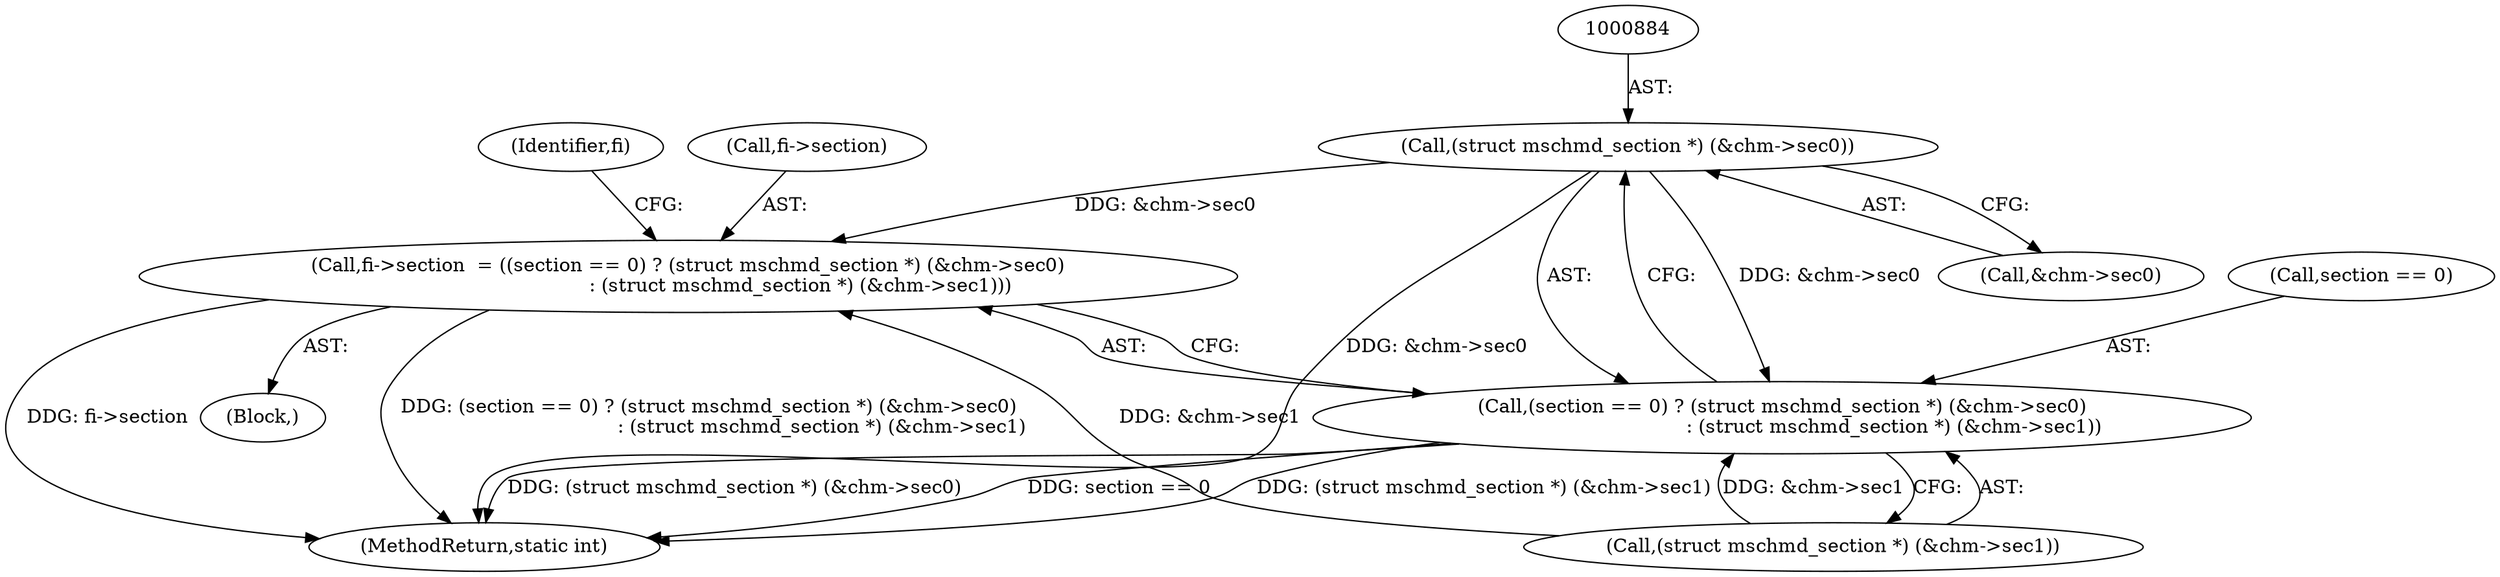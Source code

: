 digraph "0_libmspack_2f084136cfe0d05e5bf5703f3e83c6d955234b4d@pointer" {
"1000883" [label="(Call,(struct mschmd_section *) (&chm->sec0))"];
"1000875" [label="(Call,fi->section  = ((section == 0) ? (struct mschmd_section *) (&chm->sec0)\n                                     : (struct mschmd_section *) (&chm->sec1)))"];
"1000879" [label="(Call,(section == 0) ? (struct mschmd_section *) (&chm->sec0)\n                                     : (struct mschmd_section *) (&chm->sec1))"];
"1000879" [label="(Call,(section == 0) ? (struct mschmd_section *) (&chm->sec0)\n                                     : (struct mschmd_section *) (&chm->sec1))"];
"1000875" [label="(Call,fi->section  = ((section == 0) ? (struct mschmd_section *) (&chm->sec0)\n                                     : (struct mschmd_section *) (&chm->sec1)))"];
"1000889" [label="(Call,(struct mschmd_section *) (&chm->sec1))"];
"1001081" [label="(MethodReturn,static int)"];
"1000880" [label="(Call,section == 0)"];
"1000885" [label="(Call,&chm->sec0)"];
"1000897" [label="(Identifier,fi)"];
"1000883" [label="(Call,(struct mschmd_section *) (&chm->sec0))"];
"1000770" [label="(Block,)"];
"1000876" [label="(Call,fi->section)"];
"1000883" -> "1000879"  [label="AST: "];
"1000883" -> "1000885"  [label="CFG: "];
"1000884" -> "1000883"  [label="AST: "];
"1000885" -> "1000883"  [label="AST: "];
"1000879" -> "1000883"  [label="CFG: "];
"1000883" -> "1001081"  [label="DDG: &chm->sec0"];
"1000883" -> "1000875"  [label="DDG: &chm->sec0"];
"1000883" -> "1000879"  [label="DDG: &chm->sec0"];
"1000875" -> "1000770"  [label="AST: "];
"1000875" -> "1000879"  [label="CFG: "];
"1000876" -> "1000875"  [label="AST: "];
"1000879" -> "1000875"  [label="AST: "];
"1000897" -> "1000875"  [label="CFG: "];
"1000875" -> "1001081"  [label="DDG: (section == 0) ? (struct mschmd_section *) (&chm->sec0)\n                                     : (struct mschmd_section *) (&chm->sec1)"];
"1000875" -> "1001081"  [label="DDG: fi->section"];
"1000889" -> "1000875"  [label="DDG: &chm->sec1"];
"1000879" -> "1000889"  [label="CFG: "];
"1000880" -> "1000879"  [label="AST: "];
"1000889" -> "1000879"  [label="AST: "];
"1000879" -> "1001081"  [label="DDG: (struct mschmd_section *) (&chm->sec0)"];
"1000879" -> "1001081"  [label="DDG: section == 0"];
"1000879" -> "1001081"  [label="DDG: (struct mschmd_section *) (&chm->sec1)"];
"1000889" -> "1000879"  [label="DDG: &chm->sec1"];
}

